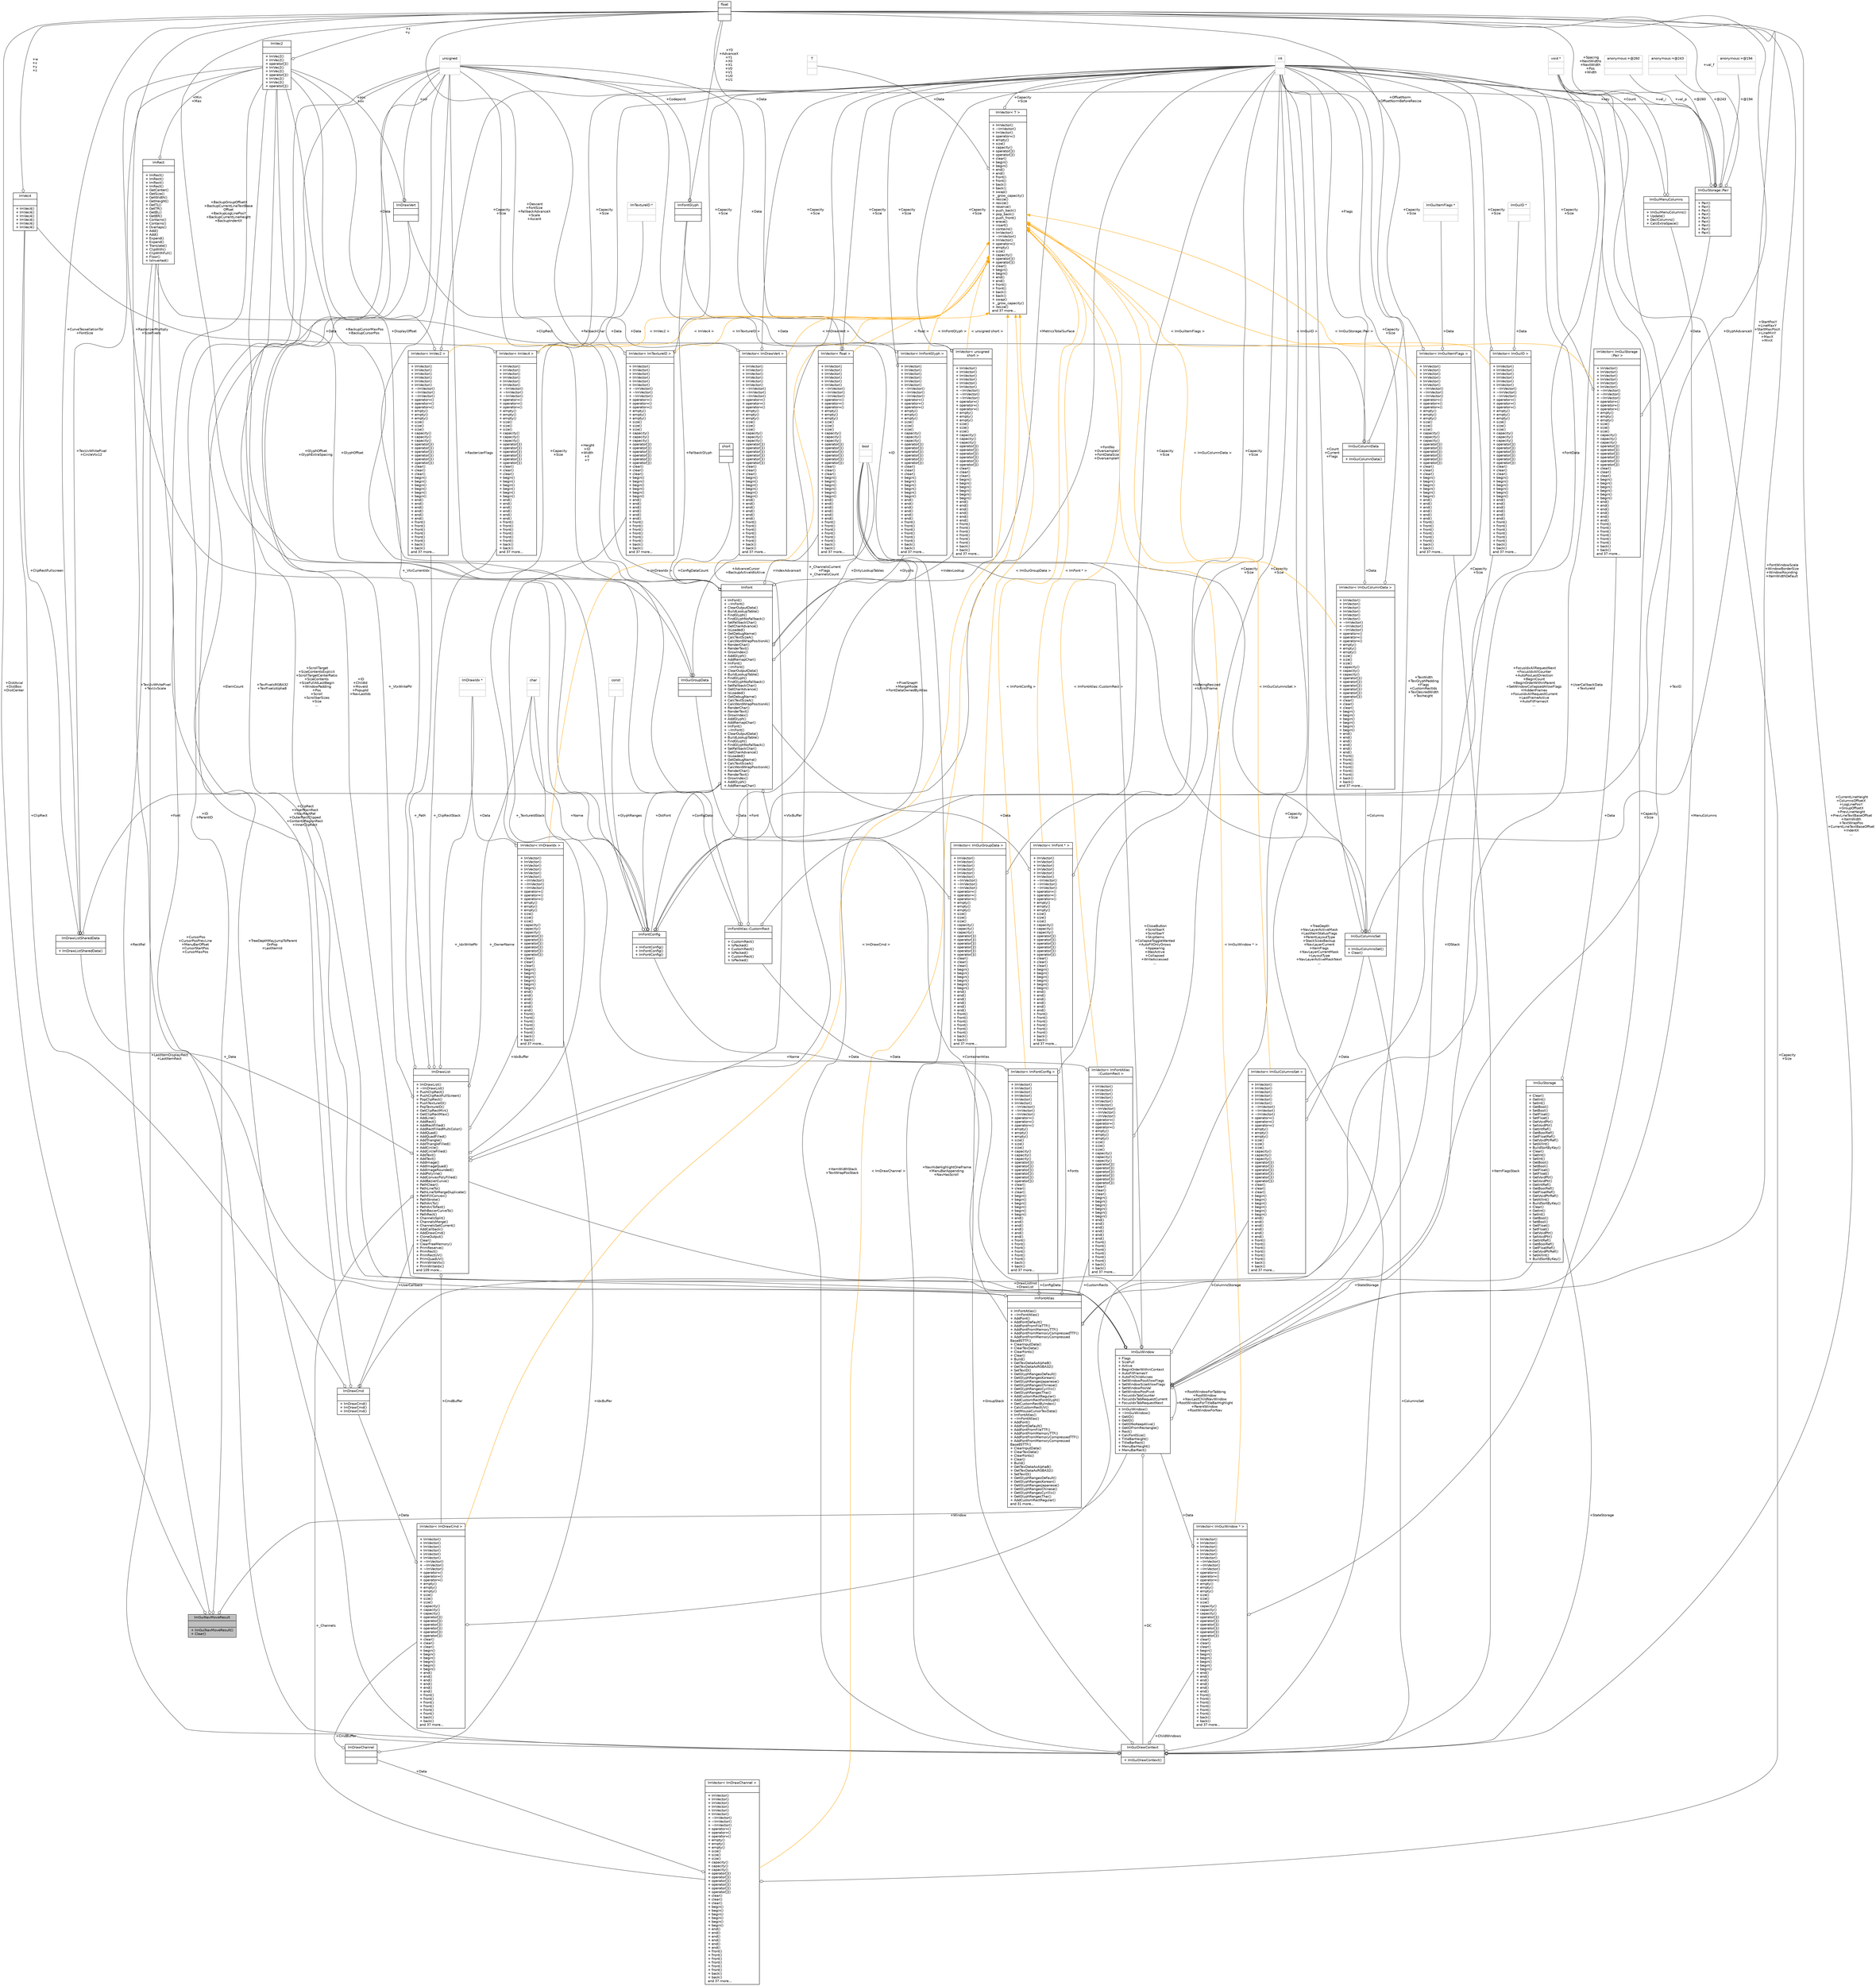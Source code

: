 digraph "ImGuiNavMoveResult"
{
 // INTERACTIVE_SVG=YES
  bgcolor="transparent";
  edge [fontname="Helvetica",fontsize="10",labelfontname="Helvetica",labelfontsize="10"];
  node [fontname="Helvetica",fontsize="10",shape=record];
  Node1 [label="{ImGuiNavMoveResult\n||+ ImGuiNavMoveResult()\l+ Clear()\l}",height=0.2,width=0.4,color="black", fillcolor="grey75", style="filled", fontcolor="black"];
  Node2 -> Node1 [color="grey25",fontsize="10",style="solid",label=" +RectRel" ,arrowhead="odiamond",fontname="Helvetica"];
  Node2 [label="{ImRect\n||+ ImRect()\l+ ImRect()\l+ ImRect()\l+ ImRect()\l+ GetCenter()\l+ GetSize()\l+ GetWidth()\l+ GetHeight()\l+ GetTL()\l+ GetTR()\l+ GetBL()\l+ GetBR()\l+ Contains()\l+ Contains()\l+ Overlaps()\l+ Add()\l+ Add()\l+ Expand()\l+ Expand()\l+ Translate()\l+ ClipWith()\l+ ClipWithFull()\l+ Floor()\l+ IsInverted()\l}",height=0.2,width=0.4,color="black",URL="$de/d50/structImRect.html"];
  Node3 -> Node2 [color="grey25",fontsize="10",style="solid",label=" +Min\n+Max" ,arrowhead="odiamond",fontname="Helvetica"];
  Node3 [label="{ImVec2\n||+ ImVec2()\l+ ImVec2()\l+ operator[]()\l+ ImVec2()\l+ ImVec2()\l+ operator[]()\l+ ImVec2()\l+ ImVec2()\l+ operator[]()\l}",height=0.2,width=0.4,color="black",URL="$d3/dc2/structImVec2.html"];
  Node4 -> Node3 [color="grey25",fontsize="10",style="solid",label=" +x\n+y" ,arrowhead="odiamond",fontname="Helvetica"];
  Node4 [label="{float\n||}",height=0.2,width=0.4,color="black",URL="$d4/dc3/classfloat.html"];
  Node4 -> Node1 [color="grey25",fontsize="10",style="solid",label=" +DistAxial\n+DistBox\n+DistCenter" ,arrowhead="odiamond",fontname="Helvetica"];
  Node5 -> Node1 [color="grey25",fontsize="10",style="solid",label=" +ID\n+ParentID" ,arrowhead="odiamond",fontname="Helvetica"];
  Node5 [label="{unsigned\n||}",height=0.2,width=0.4,color="grey75"];
  Node6 -> Node1 [color="grey25",fontsize="10",style="solid",label=" +Window" ,arrowhead="odiamond",fontname="Helvetica"];
  Node6 [label="{ImGuiWindow\n|+ Flags\l+ SizeFull\l+ Active\l+ BeginOrderWithinContext\l+ AutoFitFramesY\l+ AutoFitChildAxises\l+ SetWindowPosAllowFlags\l+ SetWindowSizeAllowFlags\l+ SetWindowPosVal\l+ SetWindowPosPivot\l+ FocusIdxTabCounter\l+ FocusIdxTabRequestCurrent\l+ FocusIdxTabRequestNext\l|+ ImGuiWindow()\l+ ~ImGuiWindow()\l+ GetID()\l+ GetID()\l+ GetIDNoKeepAlive()\l+ GetIDFromRectangle()\l+ Rect()\l+ CalcFontSize()\l+ TitleBarHeight()\l+ TitleBarRect()\l+ MenuBarHeight()\l+ MenuBarRect()\l}",height=0.2,width=0.4,color="black",URL="$df/d95/structImGuiWindow.html"];
  Node7 -> Node6 [color="grey25",fontsize="10",style="solid",label=" +StateStorage" ,arrowhead="odiamond",fontname="Helvetica"];
  Node7 [label="{ImGuiStorage\n||+ Clear()\l+ GetInt()\l+ SetInt()\l+ GetBool()\l+ SetBool()\l+ GetFloat()\l+ SetFloat()\l+ GetVoidPtr()\l+ SetVoidPtr()\l+ GetIntRef()\l+ GetBoolRef()\l+ GetFloatRef()\l+ GetVoidPtrRef()\l+ SetAllInt()\l+ BuildSortByKey()\l+ Clear()\l+ GetInt()\l+ SetInt()\l+ GetBool()\l+ SetBool()\l+ GetFloat()\l+ SetFloat()\l+ GetVoidPtr()\l+ SetVoidPtr()\l+ GetIntRef()\l+ GetBoolRef()\l+ GetFloatRef()\l+ GetVoidPtrRef()\l+ SetAllInt()\l+ BuildSortByKey()\l+ Clear()\l+ GetInt()\l+ SetInt()\l+ GetBool()\l+ SetBool()\l+ GetFloat()\l+ SetFloat()\l+ GetVoidPtr()\l+ SetVoidPtr()\l+ GetIntRef()\l+ GetBoolRef()\l+ GetFloatRef()\l+ GetVoidPtrRef()\l+ SetAllInt()\l+ BuildSortByKey()\l}",height=0.2,width=0.4,color="black",URL="$d5/d44/structImGuiStorage.html"];
  Node8 -> Node7 [color="grey25",fontsize="10",style="solid",label=" +Data" ,arrowhead="odiamond",fontname="Helvetica"];
  Node8 [label="{ImVector\< ImGuiStorage\l::Pair \>\n||+ ImVector()\l+ ImVector()\l+ ImVector()\l+ ImVector()\l+ ImVector()\l+ ImVector()\l+ ~ImVector()\l+ ~ImVector()\l+ ~ImVector()\l+ operator=()\l+ operator=()\l+ operator=()\l+ empty()\l+ empty()\l+ empty()\l+ size()\l+ size()\l+ size()\l+ capacity()\l+ capacity()\l+ capacity()\l+ operator[]()\l+ operator[]()\l+ operator[]()\l+ operator[]()\l+ operator[]()\l+ operator[]()\l+ clear()\l+ clear()\l+ clear()\l+ begin()\l+ begin()\l+ begin()\l+ begin()\l+ begin()\l+ begin()\l+ end()\l+ end()\l+ end()\l+ end()\l+ end()\l+ end()\l+ front()\l+ front()\l+ front()\l+ front()\l+ front()\l+ front()\l+ back()\l+ back()\land 37 more...\l}",height=0.2,width=0.4,color="black",URL="$d3/d32/classImVector.html"];
  Node9 -> Node8 [color="grey25",fontsize="10",style="solid",label=" +Data" ,arrowhead="odiamond",fontname="Helvetica"];
  Node9 [label="{ImGuiStorage::Pair\n||+ Pair()\l+ Pair()\l+ Pair()\l+ Pair()\l+ Pair()\l+ Pair()\l+ Pair()\l+ Pair()\l+ Pair()\l}",height=0.2,width=0.4,color="black",URL="$d3/d51/structImGuiStorage_1_1Pair.html"];
  Node10 -> Node9 [color="grey25",fontsize="10",style="solid",label=" +@194" ,arrowhead="odiamond",fontname="Helvetica"];
  Node10 [label="{anonymous:+@194\n||}",height=0.2,width=0.4,color="grey75"];
  Node4 -> Node9 [color="grey25",fontsize="10",style="solid",label=" +val_f" ,arrowhead="odiamond",fontname="Helvetica"];
  Node11 -> Node9 [color="grey25",fontsize="10",style="solid",label=" +val_i" ,arrowhead="odiamond",fontname="Helvetica"];
  Node11 [label="{int\n||}",height=0.2,width=0.4,color="grey75"];
  Node5 -> Node9 [color="grey25",fontsize="10",style="solid",label=" +key" ,arrowhead="odiamond",fontname="Helvetica"];
  Node12 -> Node9 [color="grey25",fontsize="10",style="solid",label=" +@260" ,arrowhead="odiamond",fontname="Helvetica"];
  Node12 [label="{anonymous:+@260\n||}",height=0.2,width=0.4,color="grey75"];
  Node13 -> Node9 [color="grey25",fontsize="10",style="solid",label=" +@243" ,arrowhead="odiamond",fontname="Helvetica"];
  Node13 [label="{anonymous:+@243\n||}",height=0.2,width=0.4,color="grey75"];
  Node14 -> Node9 [color="grey25",fontsize="10",style="solid",label=" +val_p" ,arrowhead="odiamond",fontname="Helvetica"];
  Node14 [label="{void *\n||}",height=0.2,width=0.4,color="grey75"];
  Node11 -> Node8 [color="grey25",fontsize="10",style="solid",label=" +Capacity\n+Size" ,arrowhead="odiamond",fontname="Helvetica"];
  Node15 -> Node8 [dir="back",color="orange",fontsize="10",style="solid",label=" \< ImGuiStorage::Pair \>" ,fontname="Helvetica"];
  Node15 [label="{ImVector\< T \>\n||+ ImVector()\l+ ~ImVector()\l+ ImVector()\l+ operator=()\l+ empty()\l+ size()\l+ capacity()\l+ operator[]()\l+ operator[]()\l+ clear()\l+ begin()\l+ begin()\l+ end()\l+ end()\l+ front()\l+ front()\l+ back()\l+ back()\l+ swap()\l+ _grow_capacity()\l+ resize()\l+ resize()\l+ reserve()\l+ push_back()\l+ pop_back()\l+ push_front()\l+ erase()\l+ insert()\l+ contains()\l+ ImVector()\l+ ~ImVector()\l+ ImVector()\l+ operator=()\l+ empty()\l+ size()\l+ capacity()\l+ operator[]()\l+ operator[]()\l+ clear()\l+ begin()\l+ begin()\l+ end()\l+ end()\l+ front()\l+ front()\l+ back()\l+ back()\l+ swap()\l+ _grow_capacity()\l+ resize()\land 37 more...\l}",height=0.2,width=0.4,color="black",URL="$d3/d32/classImVector.html"];
  Node11 -> Node15 [color="grey25",fontsize="10",style="solid",label=" +Capacity\n+Size" ,arrowhead="odiamond",fontname="Helvetica"];
  Node16 -> Node15 [color="grey25",fontsize="10",style="solid",label=" +Data" ,arrowhead="odiamond",fontname="Helvetica"];
  Node16 [label="{T\n||}",height=0.2,width=0.4,color="grey75"];
  Node17 -> Node6 [color="grey25",fontsize="10",style="solid",label=" +DC" ,arrowhead="odiamond",fontname="Helvetica"];
  Node17 [label="{ImGuiDrawContext\n||+ ImGuiDrawContext()\l}",height=0.2,width=0.4,color="black",URL="$d1/d5f/structImGuiDrawContext.html"];
  Node18 -> Node17 [color="grey25",fontsize="10",style="solid",label=" +GroupStack" ,arrowhead="odiamond",fontname="Helvetica"];
  Node18 [label="{ImVector\< ImGuiGroupData \>\n||+ ImVector()\l+ ImVector()\l+ ImVector()\l+ ImVector()\l+ ImVector()\l+ ImVector()\l+ ~ImVector()\l+ ~ImVector()\l+ ~ImVector()\l+ operator=()\l+ operator=()\l+ operator=()\l+ empty()\l+ empty()\l+ empty()\l+ size()\l+ size()\l+ size()\l+ capacity()\l+ capacity()\l+ capacity()\l+ operator[]()\l+ operator[]()\l+ operator[]()\l+ operator[]()\l+ operator[]()\l+ operator[]()\l+ clear()\l+ clear()\l+ clear()\l+ begin()\l+ begin()\l+ begin()\l+ begin()\l+ begin()\l+ begin()\l+ end()\l+ end()\l+ end()\l+ end()\l+ end()\l+ end()\l+ front()\l+ front()\l+ front()\l+ front()\l+ front()\l+ front()\l+ back()\l+ back()\land 37 more...\l}",height=0.2,width=0.4,color="black",URL="$d3/d32/classImVector.html"];
  Node11 -> Node18 [color="grey25",fontsize="10",style="solid",label=" +Capacity\n+Size" ,arrowhead="odiamond",fontname="Helvetica"];
  Node19 -> Node18 [color="grey25",fontsize="10",style="solid",label=" +Data" ,arrowhead="odiamond",fontname="Helvetica"];
  Node19 [label="{ImGuiGroupData\n||}",height=0.2,width=0.4,color="black",URL="$d0/dea/structImGuiGroupData.html"];
  Node3 -> Node19 [color="grey25",fontsize="10",style="solid",label=" +BackupCursorMaxPos\n+BackupCursorPos" ,arrowhead="odiamond",fontname="Helvetica"];
  Node4 -> Node19 [color="grey25",fontsize="10",style="solid",label=" +BackupGroupOffsetX\n+BackupCurrentLineTextBase\lOffset\n+BackupLogLinePosY\n+BackupCurrentLineHeight\n+BackupIndentX" ,arrowhead="odiamond",fontname="Helvetica"];
  Node20 -> Node19 [color="grey25",fontsize="10",style="solid",label=" +AdvanceCursor\n+BackupActiveIdIsAlive" ,arrowhead="odiamond",fontname="Helvetica"];
  Node20 [label="{bool\n||}",height=0.2,width=0.4,color="grey75"];
  Node15 -> Node18 [dir="back",color="orange",fontsize="10",style="solid",label=" \< ImGuiGroupData \>" ,fontname="Helvetica"];
  Node7 -> Node17 [color="grey25",fontsize="10",style="solid",label=" +StateStorage" ,arrowhead="odiamond",fontname="Helvetica"];
  Node3 -> Node17 [color="grey25",fontsize="10",style="solid",label=" +CursorPos\n+CursorPosPrevLine\n+MenuBarOffset\n+CursorStartPos\n+CursorMaxPos" ,arrowhead="odiamond",fontname="Helvetica"];
  Node2 -> Node17 [color="grey25",fontsize="10",style="solid",label=" +LastItemDisplayRect\n+LastItemRect" ,arrowhead="odiamond",fontname="Helvetica"];
  Node21 -> Node17 [color="grey25",fontsize="10",style="solid",label=" +ColumnsSet" ,arrowhead="odiamond",fontname="Helvetica"];
  Node21 [label="{ImGuiColumnsSet\n||+ ImGuiColumnsSet()\l+ Clear()\l}",height=0.2,width=0.4,color="black",URL="$d5/dd5/structImGuiColumnsSet.html"];
  Node22 -> Node21 [color="grey25",fontsize="10",style="solid",label=" +Columns" ,arrowhead="odiamond",fontname="Helvetica"];
  Node22 [label="{ImVector\< ImGuiColumnData \>\n||+ ImVector()\l+ ImVector()\l+ ImVector()\l+ ImVector()\l+ ImVector()\l+ ImVector()\l+ ~ImVector()\l+ ~ImVector()\l+ ~ImVector()\l+ operator=()\l+ operator=()\l+ operator=()\l+ empty()\l+ empty()\l+ empty()\l+ size()\l+ size()\l+ size()\l+ capacity()\l+ capacity()\l+ capacity()\l+ operator[]()\l+ operator[]()\l+ operator[]()\l+ operator[]()\l+ operator[]()\l+ operator[]()\l+ clear()\l+ clear()\l+ clear()\l+ begin()\l+ begin()\l+ begin()\l+ begin()\l+ begin()\l+ begin()\l+ end()\l+ end()\l+ end()\l+ end()\l+ end()\l+ end()\l+ front()\l+ front()\l+ front()\l+ front()\l+ front()\l+ front()\l+ back()\l+ back()\land 37 more...\l}",height=0.2,width=0.4,color="black",URL="$d3/d32/classImVector.html"];
  Node11 -> Node22 [color="grey25",fontsize="10",style="solid",label=" +Capacity\n+Size" ,arrowhead="odiamond",fontname="Helvetica"];
  Node23 -> Node22 [color="grey25",fontsize="10",style="solid",label=" +Data" ,arrowhead="odiamond",fontname="Helvetica"];
  Node23 [label="{ImGuiColumnData\n||+ ImGuiColumnData()\l}",height=0.2,width=0.4,color="black",URL="$d9/d41/structImGuiColumnData.html"];
  Node2 -> Node23 [color="grey25",fontsize="10",style="solid",label=" +ClipRect" ,arrowhead="odiamond",fontname="Helvetica"];
  Node4 -> Node23 [color="grey25",fontsize="10",style="solid",label=" +OffsetNorm\n+OffsetNormBeforeResize" ,arrowhead="odiamond",fontname="Helvetica"];
  Node11 -> Node23 [color="grey25",fontsize="10",style="solid",label=" +Flags" ,arrowhead="odiamond",fontname="Helvetica"];
  Node15 -> Node22 [dir="back",color="orange",fontsize="10",style="solid",label=" \< ImGuiColumnData \>" ,fontname="Helvetica"];
  Node4 -> Node21 [color="grey25",fontsize="10",style="solid",label=" +StartPosY\n+LineMaxY\n+StartMaxPosX\n+LineMinY\n+MaxX\n+MinX" ,arrowhead="odiamond",fontname="Helvetica"];
  Node11 -> Node21 [color="grey25",fontsize="10",style="solid",label=" +Count\n+Current\n+Flags" ,arrowhead="odiamond",fontname="Helvetica"];
  Node20 -> Node21 [color="grey25",fontsize="10",style="solid",label=" +IsBeingResized\n+IsFirstFrame" ,arrowhead="odiamond",fontname="Helvetica"];
  Node5 -> Node21 [color="grey25",fontsize="10",style="solid",label=" +ID" ,arrowhead="odiamond",fontname="Helvetica"];
  Node4 -> Node17 [color="grey25",fontsize="10",style="solid",label=" +CurrentLineHeight\n+ColumnsOffsetX\n+LogLinePosY\n+GroupOffsetX\n+PrevLineHeight\n+PrevLineTextBaseOffset\n+ItemWidth\n+TextWrapPos\n+CurrentLineTextBaseOffset\n+IndentX\n..." ,arrowhead="odiamond",fontname="Helvetica"];
  Node24 -> Node17 [color="grey25",fontsize="10",style="solid",label=" +ItemFlagsStack" ,arrowhead="odiamond",fontname="Helvetica"];
  Node24 [label="{ImVector\< ImGuiItemFlags \>\n||+ ImVector()\l+ ImVector()\l+ ImVector()\l+ ImVector()\l+ ImVector()\l+ ImVector()\l+ ~ImVector()\l+ ~ImVector()\l+ ~ImVector()\l+ operator=()\l+ operator=()\l+ operator=()\l+ empty()\l+ empty()\l+ empty()\l+ size()\l+ size()\l+ size()\l+ capacity()\l+ capacity()\l+ capacity()\l+ operator[]()\l+ operator[]()\l+ operator[]()\l+ operator[]()\l+ operator[]()\l+ operator[]()\l+ clear()\l+ clear()\l+ clear()\l+ begin()\l+ begin()\l+ begin()\l+ begin()\l+ begin()\l+ begin()\l+ end()\l+ end()\l+ end()\l+ end()\l+ end()\l+ end()\l+ front()\l+ front()\l+ front()\l+ front()\l+ front()\l+ front()\l+ back()\l+ back()\land 37 more...\l}",height=0.2,width=0.4,color="black",URL="$d3/d32/classImVector.html"];
  Node25 -> Node24 [color="grey25",fontsize="10",style="solid",label=" +Data" ,arrowhead="odiamond",fontname="Helvetica"];
  Node25 [label="{ImGuiItemFlags *\n||}",height=0.2,width=0.4,color="grey75"];
  Node11 -> Node24 [color="grey25",fontsize="10",style="solid",label=" +Capacity\n+Size" ,arrowhead="odiamond",fontname="Helvetica"];
  Node15 -> Node24 [dir="back",color="orange",fontsize="10",style="solid",label=" \< ImGuiItemFlags \>" ,fontname="Helvetica"];
  Node11 -> Node17 [color="grey25",fontsize="10",style="solid",label=" +TreeDepth\n+NavLayerActiveMask\n+LastItemStatusFlags\n+ParentLayoutType\n+StackSizesBackup\n+NavLayerCurrent\n+ItemFlags\n+NavLayerCurrentMask\n+LayoutType\n+NavLayerActiveMaskNext\n..." ,arrowhead="odiamond",fontname="Helvetica"];
  Node20 -> Node17 [color="grey25",fontsize="10",style="solid",label=" +NavHideHighlightOneFrame\n+MenuBarAppending\n+NavHasScroll" ,arrowhead="odiamond",fontname="Helvetica"];
  Node26 -> Node17 [color="grey25",fontsize="10",style="solid",label=" +ChildWindows" ,arrowhead="odiamond",fontname="Helvetica"];
  Node26 [label="{ImVector\< ImGuiWindow * \>\n||+ ImVector()\l+ ImVector()\l+ ImVector()\l+ ImVector()\l+ ImVector()\l+ ImVector()\l+ ~ImVector()\l+ ~ImVector()\l+ ~ImVector()\l+ operator=()\l+ operator=()\l+ operator=()\l+ empty()\l+ empty()\l+ empty()\l+ size()\l+ size()\l+ size()\l+ capacity()\l+ capacity()\l+ capacity()\l+ operator[]()\l+ operator[]()\l+ operator[]()\l+ operator[]()\l+ operator[]()\l+ operator[]()\l+ clear()\l+ clear()\l+ clear()\l+ begin()\l+ begin()\l+ begin()\l+ begin()\l+ begin()\l+ begin()\l+ end()\l+ end()\l+ end()\l+ end()\l+ end()\l+ end()\l+ front()\l+ front()\l+ front()\l+ front()\l+ front()\l+ front()\l+ back()\l+ back()\land 37 more...\l}",height=0.2,width=0.4,color="black",URL="$d3/d32/classImVector.html"];
  Node11 -> Node26 [color="grey25",fontsize="10",style="solid",label=" +Capacity\n+Size" ,arrowhead="odiamond",fontname="Helvetica"];
  Node6 -> Node26 [color="grey25",fontsize="10",style="solid",label=" +Data" ,arrowhead="odiamond",fontname="Helvetica"];
  Node15 -> Node26 [dir="back",color="orange",fontsize="10",style="solid",label=" \< ImGuiWindow * \>" ,fontname="Helvetica"];
  Node27 -> Node17 [color="grey25",fontsize="10",style="solid",label=" +ItemWidthStack\n+TextWrapPosStack" ,arrowhead="odiamond",fontname="Helvetica"];
  Node27 [label="{ImVector\< float \>\n||+ ImVector()\l+ ImVector()\l+ ImVector()\l+ ImVector()\l+ ImVector()\l+ ImVector()\l+ ~ImVector()\l+ ~ImVector()\l+ ~ImVector()\l+ operator=()\l+ operator=()\l+ operator=()\l+ empty()\l+ empty()\l+ empty()\l+ size()\l+ size()\l+ size()\l+ capacity()\l+ capacity()\l+ capacity()\l+ operator[]()\l+ operator[]()\l+ operator[]()\l+ operator[]()\l+ operator[]()\l+ operator[]()\l+ clear()\l+ clear()\l+ clear()\l+ begin()\l+ begin()\l+ begin()\l+ begin()\l+ begin()\l+ begin()\l+ end()\l+ end()\l+ end()\l+ end()\l+ end()\l+ end()\l+ front()\l+ front()\l+ front()\l+ front()\l+ front()\l+ front()\l+ back()\l+ back()\land 37 more...\l}",height=0.2,width=0.4,color="black",URL="$d3/d32/classImVector.html"];
  Node4 -> Node27 [color="grey25",fontsize="10",style="solid",label=" +Data" ,arrowhead="odiamond",fontname="Helvetica"];
  Node11 -> Node27 [color="grey25",fontsize="10",style="solid",label=" +Capacity\n+Size" ,arrowhead="odiamond",fontname="Helvetica"];
  Node15 -> Node27 [dir="back",color="orange",fontsize="10",style="solid",label=" \< float \>" ,fontname="Helvetica"];
  Node5 -> Node17 [color="grey25",fontsize="10",style="solid",label=" +TreeDepthMayJumpToParent\lOnPop\n+LastItemId" ,arrowhead="odiamond",fontname="Helvetica"];
  Node3 -> Node6 [color="grey25",fontsize="10",style="solid",label=" +ScrollTarget\n+SizeContentsExplicit\n+ScrollTargetCenterRatio\n+SizeContents\n+SizeFullAtLastBegin\n+WindowPadding\n+Pos\n+Scroll\n+ScrollbarSizes\n+Size\n..." ,arrowhead="odiamond",fontname="Helvetica"];
  Node28 -> Node6 [color="grey25",fontsize="10",style="solid",label=" +ColumnsStorage" ,arrowhead="odiamond",fontname="Helvetica"];
  Node28 [label="{ImVector\< ImGuiColumnsSet \>\n||+ ImVector()\l+ ImVector()\l+ ImVector()\l+ ImVector()\l+ ImVector()\l+ ImVector()\l+ ~ImVector()\l+ ~ImVector()\l+ ~ImVector()\l+ operator=()\l+ operator=()\l+ operator=()\l+ empty()\l+ empty()\l+ empty()\l+ size()\l+ size()\l+ size()\l+ capacity()\l+ capacity()\l+ capacity()\l+ operator[]()\l+ operator[]()\l+ operator[]()\l+ operator[]()\l+ operator[]()\l+ operator[]()\l+ clear()\l+ clear()\l+ clear()\l+ begin()\l+ begin()\l+ begin()\l+ begin()\l+ begin()\l+ begin()\l+ end()\l+ end()\l+ end()\l+ end()\l+ end()\l+ end()\l+ front()\l+ front()\l+ front()\l+ front()\l+ front()\l+ front()\l+ back()\l+ back()\land 37 more...\l}",height=0.2,width=0.4,color="black",URL="$d3/d32/classImVector.html"];
  Node21 -> Node28 [color="grey25",fontsize="10",style="solid",label=" +Data" ,arrowhead="odiamond",fontname="Helvetica"];
  Node11 -> Node28 [color="grey25",fontsize="10",style="solid",label=" +Capacity\n+Size" ,arrowhead="odiamond",fontname="Helvetica"];
  Node15 -> Node28 [dir="back",color="orange",fontsize="10",style="solid",label=" \< ImGuiColumnsSet \>" ,fontname="Helvetica"];
  Node2 -> Node6 [color="grey25",fontsize="10",style="solid",label=" +ClipRect\n+InnerMainRect\n+NavRectRel\n+OuterRectClipped\n+ContentsRegionRect\n+InnerClipRect" ,arrowhead="odiamond",fontname="Helvetica"];
  Node4 -> Node6 [color="grey25",fontsize="10",style="solid",label=" +FontWindowScale\n+WindowBorderSize\n+WindowRounding\n+ItemWidthDefault" ,arrowhead="odiamond",fontname="Helvetica"];
  Node29 -> Node6 [color="grey25",fontsize="10",style="solid",label=" +Name" ,arrowhead="odiamond",fontname="Helvetica"];
  Node29 [label="{char\n||}",height=0.2,width=0.4,color="grey75"];
  Node30 -> Node6 [color="grey25",fontsize="10",style="solid",label=" +IDStack" ,arrowhead="odiamond",fontname="Helvetica"];
  Node30 [label="{ImVector\< ImGuiID \>\n||+ ImVector()\l+ ImVector()\l+ ImVector()\l+ ImVector()\l+ ImVector()\l+ ImVector()\l+ ~ImVector()\l+ ~ImVector()\l+ ~ImVector()\l+ operator=()\l+ operator=()\l+ operator=()\l+ empty()\l+ empty()\l+ empty()\l+ size()\l+ size()\l+ size()\l+ capacity()\l+ capacity()\l+ capacity()\l+ operator[]()\l+ operator[]()\l+ operator[]()\l+ operator[]()\l+ operator[]()\l+ operator[]()\l+ clear()\l+ clear()\l+ clear()\l+ begin()\l+ begin()\l+ begin()\l+ begin()\l+ begin()\l+ begin()\l+ end()\l+ end()\l+ end()\l+ end()\l+ end()\l+ end()\l+ front()\l+ front()\l+ front()\l+ front()\l+ front()\l+ front()\l+ back()\l+ back()\land 37 more...\l}",height=0.2,width=0.4,color="black",URL="$d3/d32/classImVector.html"];
  Node31 -> Node30 [color="grey25",fontsize="10",style="solid",label=" +Data" ,arrowhead="odiamond",fontname="Helvetica"];
  Node31 [label="{ImGuiID *\n||}",height=0.2,width=0.4,color="grey75"];
  Node11 -> Node30 [color="grey25",fontsize="10",style="solid",label=" +Capacity\n+Size" ,arrowhead="odiamond",fontname="Helvetica"];
  Node15 -> Node30 [dir="back",color="orange",fontsize="10",style="solid",label=" \< ImGuiID \>" ,fontname="Helvetica"];
  Node11 -> Node6 [color="grey25",fontsize="10",style="solid",label=" +FocusIdxAllRequestNext\n+FocusIdxAllCounter\n+AutoPosLastDirection\n+BeginCount\n+BeginOrderWithinParent\n+SetWindowCollapsedAllowFlags\n+HiddenFrames\n+FocusIdxAllRequestCurrent\n+LastFrameActive\n+AutoFitFramesX\n..." ,arrowhead="odiamond",fontname="Helvetica"];
  Node20 -> Node6 [color="grey25",fontsize="10",style="solid",label=" +CloseButton\n+ScrollbarX\n+ScrollbarY\n+SkipItems\n+CollapseToggleWanted\n+AutoFitOnlyGrows\n+Appearing\n+WasActive\n+Collapsed\n+WriteAccessed\n..." ,arrowhead="odiamond",fontname="Helvetica"];
  Node32 -> Node6 [color="grey25",fontsize="10",style="solid",label=" +MenuColumns" ,arrowhead="odiamond",fontname="Helvetica"];
  Node32 [label="{ImGuiMenuColumns\n||+ ImGuiMenuColumns()\l+ Update()\l+ DeclColumns()\l+ CalcExtraSpace()\l}",height=0.2,width=0.4,color="black",URL="$d4/d27/structImGuiMenuColumns.html"];
  Node4 -> Node32 [color="grey25",fontsize="10",style="solid",label=" +Spacing\n+NextWidths\n+NextWidth\n+Pos\n+Width" ,arrowhead="odiamond",fontname="Helvetica"];
  Node11 -> Node32 [color="grey25",fontsize="10",style="solid",label=" +Count" ,arrowhead="odiamond",fontname="Helvetica"];
  Node5 -> Node6 [color="grey25",fontsize="10",style="solid",label=" +ID\n+ChildId\n+MoveId\n+PopupId\n+NavLastIds" ,arrowhead="odiamond",fontname="Helvetica"];
  Node6 -> Node6 [color="grey25",fontsize="10",style="solid",label=" +RootWindowForTabbing\n+RootWindow\n+NavLastChildNavWindow\n+RootWindowForTitleBarHighlight\n+ParentWindow\n+RootWindowForNav" ,arrowhead="odiamond",fontname="Helvetica"];
  Node33 -> Node6 [color="grey25",fontsize="10",style="solid",label=" +DrawListInst\n+DrawList" ,arrowhead="odiamond",fontname="Helvetica"];
  Node33 [label="{ImDrawList\n||+ ImDrawList()\l+ ~ImDrawList()\l+ PushClipRect()\l+ PushClipRectFullScreen()\l+ PopClipRect()\l+ PushTextureID()\l+ PopTextureID()\l+ GetClipRectMin()\l+ GetClipRectMax()\l+ AddLine()\l+ AddRect()\l+ AddRectFilled()\l+ AddRectFilledMultiColor()\l+ AddQuad()\l+ AddQuadFilled()\l+ AddTriangle()\l+ AddTriangleFilled()\l+ AddCircle()\l+ AddCircleFilled()\l+ AddText()\l+ AddText()\l+ AddImage()\l+ AddImageQuad()\l+ AddImageRounded()\l+ AddPolyline()\l+ AddConvexPolyFilled()\l+ AddBezierCurve()\l+ PathClear()\l+ PathLineTo()\l+ PathLineToMergeDuplicate()\l+ PathFillConvex()\l+ PathStroke()\l+ PathArcTo()\l+ PathArcToFast()\l+ PathBezierCurveTo()\l+ PathRect()\l+ ChannelsSplit()\l+ ChannelsMerge()\l+ ChannelsSetCurrent()\l+ AddCallback()\l+ AddDrawCmd()\l+ CloneOutput()\l+ Clear()\l+ ClearFreeMemory()\l+ PrimReserve()\l+ PrimRect()\l+ PrimRectUV()\l+ PrimQuadUV()\l+ PrimWriteVtx()\l+ PrimWriteIdx()\land 109 more...\l}",height=0.2,width=0.4,color="black",URL="$d2/d31/structImDrawList.html"];
  Node34 -> Node33 [color="grey25",fontsize="10",style="solid",label=" +_ClipRectStack" ,arrowhead="odiamond",fontname="Helvetica"];
  Node34 [label="{ImVector\< ImVec4 \>\n||+ ImVector()\l+ ImVector()\l+ ImVector()\l+ ImVector()\l+ ImVector()\l+ ImVector()\l+ ~ImVector()\l+ ~ImVector()\l+ ~ImVector()\l+ operator=()\l+ operator=()\l+ operator=()\l+ empty()\l+ empty()\l+ empty()\l+ size()\l+ size()\l+ size()\l+ capacity()\l+ capacity()\l+ capacity()\l+ operator[]()\l+ operator[]()\l+ operator[]()\l+ operator[]()\l+ operator[]()\l+ operator[]()\l+ clear()\l+ clear()\l+ clear()\l+ begin()\l+ begin()\l+ begin()\l+ begin()\l+ begin()\l+ begin()\l+ end()\l+ end()\l+ end()\l+ end()\l+ end()\l+ end()\l+ front()\l+ front()\l+ front()\l+ front()\l+ front()\l+ front()\l+ back()\l+ back()\land 37 more...\l}",height=0.2,width=0.4,color="black",URL="$d3/d32/classImVector.html"];
  Node35 -> Node34 [color="grey25",fontsize="10",style="solid",label=" +Data" ,arrowhead="odiamond",fontname="Helvetica"];
  Node35 [label="{ImVec4\n||+ ImVec4()\l+ ImVec4()\l+ ImVec4()\l+ ImVec4()\l+ ImVec4()\l+ ImVec4()\l}",height=0.2,width=0.4,color="black",URL="$dc/dee/structImVec4.html"];
  Node4 -> Node35 [color="grey25",fontsize="10",style="solid",label=" +w\n+x\n+y\n+z" ,arrowhead="odiamond",fontname="Helvetica"];
  Node11 -> Node34 [color="grey25",fontsize="10",style="solid",label=" +Capacity\n+Size" ,arrowhead="odiamond",fontname="Helvetica"];
  Node15 -> Node34 [dir="back",color="orange",fontsize="10",style="solid",label=" \< ImVec4 \>" ,fontname="Helvetica"];
  Node36 -> Node33 [color="grey25",fontsize="10",style="solid",label=" +_IdxWritePtr" ,arrowhead="odiamond",fontname="Helvetica"];
  Node36 [label="{ImDrawIdx *\n||}",height=0.2,width=0.4,color="grey75"];
  Node37 -> Node33 [color="grey25",fontsize="10",style="solid",label=" +VtxBuffer" ,arrowhead="odiamond",fontname="Helvetica"];
  Node37 [label="{ImVector\< ImDrawVert \>\n||+ ImVector()\l+ ImVector()\l+ ImVector()\l+ ImVector()\l+ ImVector()\l+ ImVector()\l+ ~ImVector()\l+ ~ImVector()\l+ ~ImVector()\l+ operator=()\l+ operator=()\l+ operator=()\l+ empty()\l+ empty()\l+ empty()\l+ size()\l+ size()\l+ size()\l+ capacity()\l+ capacity()\l+ capacity()\l+ operator[]()\l+ operator[]()\l+ operator[]()\l+ operator[]()\l+ operator[]()\l+ operator[]()\l+ clear()\l+ clear()\l+ clear()\l+ begin()\l+ begin()\l+ begin()\l+ begin()\l+ begin()\l+ begin()\l+ end()\l+ end()\l+ end()\l+ end()\l+ end()\l+ end()\l+ front()\l+ front()\l+ front()\l+ front()\l+ front()\l+ front()\l+ back()\l+ back()\land 37 more...\l}",height=0.2,width=0.4,color="black",URL="$d3/d32/classImVector.html"];
  Node11 -> Node37 [color="grey25",fontsize="10",style="solid",label=" +Capacity\n+Size" ,arrowhead="odiamond",fontname="Helvetica"];
  Node38 -> Node37 [color="grey25",fontsize="10",style="solid",label=" +Data" ,arrowhead="odiamond",fontname="Helvetica"];
  Node38 [label="{ImDrawVert\n||}",height=0.2,width=0.4,color="black",URL="$d3/dfa/structImDrawVert.html"];
  Node3 -> Node38 [color="grey25",fontsize="10",style="solid",label=" +pos\n+uv" ,arrowhead="odiamond",fontname="Helvetica"];
  Node5 -> Node38 [color="grey25",fontsize="10",style="solid",label=" +col" ,arrowhead="odiamond",fontname="Helvetica"];
  Node15 -> Node37 [dir="back",color="orange",fontsize="10",style="solid",label=" \< ImDrawVert \>" ,fontname="Helvetica"];
  Node39 -> Node33 [color="grey25",fontsize="10",style="solid",label=" +_Channels" ,arrowhead="odiamond",fontname="Helvetica"];
  Node39 [label="{ImVector\< ImDrawChannel \>\n||+ ImVector()\l+ ImVector()\l+ ImVector()\l+ ImVector()\l+ ImVector()\l+ ImVector()\l+ ~ImVector()\l+ ~ImVector()\l+ ~ImVector()\l+ operator=()\l+ operator=()\l+ operator=()\l+ empty()\l+ empty()\l+ empty()\l+ size()\l+ size()\l+ size()\l+ capacity()\l+ capacity()\l+ capacity()\l+ operator[]()\l+ operator[]()\l+ operator[]()\l+ operator[]()\l+ operator[]()\l+ operator[]()\l+ clear()\l+ clear()\l+ clear()\l+ begin()\l+ begin()\l+ begin()\l+ begin()\l+ begin()\l+ begin()\l+ end()\l+ end()\l+ end()\l+ end()\l+ end()\l+ end()\l+ front()\l+ front()\l+ front()\l+ front()\l+ front()\l+ front()\l+ back()\l+ back()\land 37 more...\l}",height=0.2,width=0.4,color="black",URL="$d3/d32/classImVector.html"];
  Node11 -> Node39 [color="grey25",fontsize="10",style="solid",label=" +Capacity\n+Size" ,arrowhead="odiamond",fontname="Helvetica"];
  Node40 -> Node39 [color="grey25",fontsize="10",style="solid",label=" +Data" ,arrowhead="odiamond",fontname="Helvetica"];
  Node40 [label="{ImDrawChannel\n||}",height=0.2,width=0.4,color="black",URL="$d7/d3a/structImDrawChannel.html"];
  Node41 -> Node40 [color="grey25",fontsize="10",style="solid",label=" +CmdBuffer" ,arrowhead="odiamond",fontname="Helvetica"];
  Node41 [label="{ImVector\< ImDrawCmd \>\n||+ ImVector()\l+ ImVector()\l+ ImVector()\l+ ImVector()\l+ ImVector()\l+ ImVector()\l+ ~ImVector()\l+ ~ImVector()\l+ ~ImVector()\l+ operator=()\l+ operator=()\l+ operator=()\l+ empty()\l+ empty()\l+ empty()\l+ size()\l+ size()\l+ size()\l+ capacity()\l+ capacity()\l+ capacity()\l+ operator[]()\l+ operator[]()\l+ operator[]()\l+ operator[]()\l+ operator[]()\l+ operator[]()\l+ clear()\l+ clear()\l+ clear()\l+ begin()\l+ begin()\l+ begin()\l+ begin()\l+ begin()\l+ begin()\l+ end()\l+ end()\l+ end()\l+ end()\l+ end()\l+ end()\l+ front()\l+ front()\l+ front()\l+ front()\l+ front()\l+ front()\l+ back()\l+ back()\land 37 more...\l}",height=0.2,width=0.4,color="black",URL="$d3/d32/classImVector.html"];
  Node42 -> Node41 [color="grey25",fontsize="10",style="solid",label=" +Data" ,arrowhead="odiamond",fontname="Helvetica"];
  Node42 [label="{ImDrawCmd\n||+ ImDrawCmd()\l+ ImDrawCmd()\l+ ImDrawCmd()\l}",height=0.2,width=0.4,color="black",URL="$d9/de6/structImDrawCmd.html"];
  Node35 -> Node42 [color="grey25",fontsize="10",style="solid",label=" +ClipRect" ,arrowhead="odiamond",fontname="Helvetica"];
  Node5 -> Node42 [color="grey25",fontsize="10",style="solid",label=" +ElemCount" ,arrowhead="odiamond",fontname="Helvetica"];
  Node14 -> Node42 [color="grey25",fontsize="10",style="solid",label=" +UserCallbackData\n+TextureId" ,arrowhead="odiamond",fontname="Helvetica"];
  Node33 -> Node42 [color="grey25",fontsize="10",style="solid",label=" +UserCallback" ,arrowhead="odiamond",fontname="Helvetica"];
  Node11 -> Node41 [color="grey25",fontsize="10",style="solid",label=" +Capacity\n+Size" ,arrowhead="odiamond",fontname="Helvetica"];
  Node15 -> Node41 [dir="back",color="orange",fontsize="10",style="solid",label=" \< ImDrawCmd \>" ,fontname="Helvetica"];
  Node43 -> Node40 [color="grey25",fontsize="10",style="solid",label=" +IdxBuffer" ,arrowhead="odiamond",fontname="Helvetica"];
  Node43 [label="{ImVector\< ImDrawIdx \>\n||+ ImVector()\l+ ImVector()\l+ ImVector()\l+ ImVector()\l+ ImVector()\l+ ImVector()\l+ ~ImVector()\l+ ~ImVector()\l+ ~ImVector()\l+ operator=()\l+ operator=()\l+ operator=()\l+ empty()\l+ empty()\l+ empty()\l+ size()\l+ size()\l+ size()\l+ capacity()\l+ capacity()\l+ capacity()\l+ operator[]()\l+ operator[]()\l+ operator[]()\l+ operator[]()\l+ operator[]()\l+ operator[]()\l+ clear()\l+ clear()\l+ clear()\l+ begin()\l+ begin()\l+ begin()\l+ begin()\l+ begin()\l+ begin()\l+ end()\l+ end()\l+ end()\l+ end()\l+ end()\l+ end()\l+ front()\l+ front()\l+ front()\l+ front()\l+ front()\l+ front()\l+ back()\l+ back()\land 37 more...\l}",height=0.2,width=0.4,color="black",URL="$d3/d32/classImVector.html"];
  Node36 -> Node43 [color="grey25",fontsize="10",style="solid",label=" +Data" ,arrowhead="odiamond",fontname="Helvetica"];
  Node11 -> Node43 [color="grey25",fontsize="10",style="solid",label=" +Capacity\n+Size" ,arrowhead="odiamond",fontname="Helvetica"];
  Node15 -> Node43 [dir="back",color="orange",fontsize="10",style="solid",label=" \< ImDrawIdx \>" ,fontname="Helvetica"];
  Node15 -> Node39 [dir="back",color="orange",fontsize="10",style="solid",label=" \< ImDrawChannel \>" ,fontname="Helvetica"];
  Node44 -> Node33 [color="grey25",fontsize="10",style="solid",label=" +_Path" ,arrowhead="odiamond",fontname="Helvetica"];
  Node44 [label="{ImVector\< ImVec2 \>\n||+ ImVector()\l+ ImVector()\l+ ImVector()\l+ ImVector()\l+ ImVector()\l+ ImVector()\l+ ~ImVector()\l+ ~ImVector()\l+ ~ImVector()\l+ operator=()\l+ operator=()\l+ operator=()\l+ empty()\l+ empty()\l+ empty()\l+ size()\l+ size()\l+ size()\l+ capacity()\l+ capacity()\l+ capacity()\l+ operator[]()\l+ operator[]()\l+ operator[]()\l+ operator[]()\l+ operator[]()\l+ operator[]()\l+ clear()\l+ clear()\l+ clear()\l+ begin()\l+ begin()\l+ begin()\l+ begin()\l+ begin()\l+ begin()\l+ end()\l+ end()\l+ end()\l+ end()\l+ end()\l+ end()\l+ front()\l+ front()\l+ front()\l+ front()\l+ front()\l+ front()\l+ back()\l+ back()\land 37 more...\l}",height=0.2,width=0.4,color="black",URL="$d3/d32/classImVector.html"];
  Node3 -> Node44 [color="grey25",fontsize="10",style="solid",label=" +Data" ,arrowhead="odiamond",fontname="Helvetica"];
  Node11 -> Node44 [color="grey25",fontsize="10",style="solid",label=" +Capacity\n+Size" ,arrowhead="odiamond",fontname="Helvetica"];
  Node15 -> Node44 [dir="back",color="orange",fontsize="10",style="solid",label=" \< ImVec2 \>" ,fontname="Helvetica"];
  Node29 -> Node33 [color="grey25",fontsize="10",style="solid",label=" +_OwnerName" ,arrowhead="odiamond",fontname="Helvetica"];
  Node45 -> Node33 [color="grey25",fontsize="10",style="solid",label=" +_Data" ,arrowhead="odiamond",fontname="Helvetica"];
  Node45 [label="{ImDrawListSharedData\n||+ ImDrawListSharedData()\l}",height=0.2,width=0.4,color="black",URL="$d2/d89/structImDrawListSharedData.html"];
  Node3 -> Node45 [color="grey25",fontsize="10",style="solid",label=" +TexUvWhitePixel\n+CircleVtx12" ,arrowhead="odiamond",fontname="Helvetica"];
  Node35 -> Node45 [color="grey25",fontsize="10",style="solid",label=" +ClipRectFullscreen" ,arrowhead="odiamond",fontname="Helvetica"];
  Node4 -> Node45 [color="grey25",fontsize="10",style="solid",label=" +CurveTessellationTol\n+FontSize" ,arrowhead="odiamond",fontname="Helvetica"];
  Node46 -> Node45 [color="grey25",fontsize="10",style="solid",label=" +Font" ,arrowhead="odiamond",fontname="Helvetica"];
  Node46 [label="{ImFont\n||+ ImFont()\l+ ~ImFont()\l+ ClearOutputData()\l+ BuildLookupTable()\l+ FindGlyph()\l+ FindGlyphNoFallback()\l+ SetFallbackChar()\l+ GetCharAdvance()\l+ IsLoaded()\l+ GetDebugName()\l+ CalcTextSizeA()\l+ CalcWordWrapPositionA()\l+ RenderChar()\l+ RenderText()\l+ GrowIndex()\l+ AddGlyph()\l+ AddRemapChar()\l+ ImFont()\l+ ~ImFont()\l+ ClearOutputData()\l+ BuildLookupTable()\l+ FindGlyph()\l+ FindGlyphNoFallback()\l+ SetFallbackChar()\l+ GetCharAdvance()\l+ IsLoaded()\l+ GetDebugName()\l+ CalcTextSizeA()\l+ CalcWordWrapPositionA()\l+ RenderChar()\l+ RenderText()\l+ GrowIndex()\l+ AddGlyph()\l+ AddRemapChar()\l+ ImFont()\l+ ~ImFont()\l+ ClearOutputData()\l+ BuildLookupTable()\l+ FindGlyph()\l+ FindGlyphNoFallback()\l+ SetFallbackChar()\l+ GetCharAdvance()\l+ IsLoaded()\l+ GetDebugName()\l+ CalcTextSizeA()\l+ CalcWordWrapPositionA()\l+ RenderChar()\l+ RenderText()\l+ GrowIndex()\l+ AddGlyph()\l+ AddRemapChar()\l}",height=0.2,width=0.4,color="black",URL="$dd/d61/structImFont.html"];
  Node47 -> Node46 [color="grey25",fontsize="10",style="solid",label=" +Glyphs" ,arrowhead="odiamond",fontname="Helvetica"];
  Node47 [label="{ImVector\< ImFontGlyph \>\n||+ ImVector()\l+ ImVector()\l+ ImVector()\l+ ImVector()\l+ ImVector()\l+ ImVector()\l+ ~ImVector()\l+ ~ImVector()\l+ ~ImVector()\l+ operator=()\l+ operator=()\l+ operator=()\l+ empty()\l+ empty()\l+ empty()\l+ size()\l+ size()\l+ size()\l+ capacity()\l+ capacity()\l+ capacity()\l+ operator[]()\l+ operator[]()\l+ operator[]()\l+ operator[]()\l+ operator[]()\l+ operator[]()\l+ clear()\l+ clear()\l+ clear()\l+ begin()\l+ begin()\l+ begin()\l+ begin()\l+ begin()\l+ begin()\l+ end()\l+ end()\l+ end()\l+ end()\l+ end()\l+ end()\l+ front()\l+ front()\l+ front()\l+ front()\l+ front()\l+ front()\l+ back()\l+ back()\land 37 more...\l}",height=0.2,width=0.4,color="black",URL="$d3/d32/classImVector.html"];
  Node48 -> Node47 [color="grey25",fontsize="10",style="solid",label=" +Data" ,arrowhead="odiamond",fontname="Helvetica"];
  Node48 [label="{ImFontGlyph\n||}",height=0.2,width=0.4,color="black",URL="$d3/db9/structImFontGlyph.html"];
  Node4 -> Node48 [color="grey25",fontsize="10",style="solid",label=" +Y0\n+AdvanceX\n+Y1\n+X0\n+X1\n+V0\n+V1\n+U0\n+U1" ,arrowhead="odiamond",fontname="Helvetica"];
  Node5 -> Node48 [color="grey25",fontsize="10",style="solid",label=" +Codepoint" ,arrowhead="odiamond",fontname="Helvetica"];
  Node11 -> Node47 [color="grey25",fontsize="10",style="solid",label=" +Capacity\n+Size" ,arrowhead="odiamond",fontname="Helvetica"];
  Node15 -> Node47 [dir="back",color="orange",fontsize="10",style="solid",label=" \< ImFontGlyph \>" ,fontname="Helvetica"];
  Node3 -> Node46 [color="grey25",fontsize="10",style="solid",label=" +DisplayOffset" ,arrowhead="odiamond",fontname="Helvetica"];
  Node49 -> Node46 [color="grey25",fontsize="10",style="solid",label=" +IndexLookup" ,arrowhead="odiamond",fontname="Helvetica"];
  Node49 [label="{ImVector\< unsigned\l short \>\n||+ ImVector()\l+ ImVector()\l+ ImVector()\l+ ImVector()\l+ ImVector()\l+ ImVector()\l+ ~ImVector()\l+ ~ImVector()\l+ ~ImVector()\l+ operator=()\l+ operator=()\l+ operator=()\l+ empty()\l+ empty()\l+ empty()\l+ size()\l+ size()\l+ size()\l+ capacity()\l+ capacity()\l+ capacity()\l+ operator[]()\l+ operator[]()\l+ operator[]()\l+ operator[]()\l+ operator[]()\l+ operator[]()\l+ clear()\l+ clear()\l+ clear()\l+ begin()\l+ begin()\l+ begin()\l+ begin()\l+ begin()\l+ begin()\l+ end()\l+ end()\l+ end()\l+ end()\l+ end()\l+ end()\l+ front()\l+ front()\l+ front()\l+ front()\l+ front()\l+ front()\l+ back()\l+ back()\land 37 more...\l}",height=0.2,width=0.4,color="black",URL="$d3/d32/classImVector.html"];
  Node11 -> Node49 [color="grey25",fontsize="10",style="solid",label=" +Capacity\n+Size" ,arrowhead="odiamond",fontname="Helvetica"];
  Node5 -> Node49 [color="grey25",fontsize="10",style="solid",label=" +Data" ,arrowhead="odiamond",fontname="Helvetica"];
  Node15 -> Node49 [dir="back",color="orange",fontsize="10",style="solid",label=" \< unsigned short \>" ,fontname="Helvetica"];
  Node50 -> Node46 [color="grey25",fontsize="10",style="solid",label=" +ConfigDataCount" ,arrowhead="odiamond",fontname="Helvetica"];
  Node50 [label="{short\n||}",height=0.2,width=0.4,color="black",URL="$dc/d10/classshort.html"];
  Node4 -> Node46 [color="grey25",fontsize="10",style="solid",label=" +Descent\n+FontSize\n+FallbackAdvanceX\n+Scale\n+Ascent" ,arrowhead="odiamond",fontname="Helvetica"];
  Node51 -> Node46 [color="grey25",fontsize="10",style="solid",label=" +ConfigData" ,arrowhead="odiamond",fontname="Helvetica"];
  Node51 [label="{ImFontConfig\n||+ ImFontConfig()\l+ ImFontConfig()\l+ ImFontConfig()\l}",height=0.2,width=0.4,color="black",URL="$df/d67/structImFontConfig.html"];
  Node3 -> Node51 [color="grey25",fontsize="10",style="solid",label=" +GlyphOffset\n+GlyphExtraSpacing" ,arrowhead="odiamond",fontname="Helvetica"];
  Node29 -> Node51 [color="grey25",fontsize="10",style="solid",label=" +Name" ,arrowhead="odiamond",fontname="Helvetica"];
  Node4 -> Node51 [color="grey25",fontsize="10",style="solid",label=" +RasterizerMultiply\n+SizePixels" ,arrowhead="odiamond",fontname="Helvetica"];
  Node11 -> Node51 [color="grey25",fontsize="10",style="solid",label=" +FontNo\n+OversampleV\n+FontDataSize\n+OversampleH" ,arrowhead="odiamond",fontname="Helvetica"];
  Node20 -> Node51 [color="grey25",fontsize="10",style="solid",label=" +PixelSnapH\n+MergeMode\n+FontDataOwnedByAtlas" ,arrowhead="odiamond",fontname="Helvetica"];
  Node5 -> Node51 [color="grey25",fontsize="10",style="solid",label=" +RasterizerFlags" ,arrowhead="odiamond",fontname="Helvetica"];
  Node52 -> Node51 [color="grey25",fontsize="10",style="solid",label=" +GlyphRanges" ,arrowhead="odiamond",fontname="Helvetica"];
  Node52 [label="{const\n||}",height=0.2,width=0.4,color="grey75"];
  Node46 -> Node51 [color="grey25",fontsize="10",style="solid",label=" +DstFont" ,arrowhead="odiamond",fontname="Helvetica"];
  Node14 -> Node51 [color="grey25",fontsize="10",style="solid",label=" +FontData" ,arrowhead="odiamond",fontname="Helvetica"];
  Node48 -> Node46 [color="grey25",fontsize="10",style="solid",label=" +FallbackGlyph" ,arrowhead="odiamond",fontname="Helvetica"];
  Node11 -> Node46 [color="grey25",fontsize="10",style="solid",label=" +MetricsTotalSurface" ,arrowhead="odiamond",fontname="Helvetica"];
  Node53 -> Node46 [color="grey25",fontsize="10",style="solid",label=" +ContainerAtlas" ,arrowhead="odiamond",fontname="Helvetica"];
  Node53 [label="{ImFontAtlas\n||+ ImFontAtlas()\l+ ~ImFontAtlas()\l+ AddFont()\l+ AddFontDefault()\l+ AddFontFromFileTTF()\l+ AddFontFromMemoryTTF()\l+ AddFontFromMemoryCompressedTTF()\l+ AddFontFromMemoryCompressed\lBase85TTF()\l+ ClearInputData()\l+ ClearTexData()\l+ ClearFonts()\l+ Clear()\l+ Build()\l+ GetTexDataAsAlpha8()\l+ GetTexDataAsRGBA32()\l+ SetTexID()\l+ GetGlyphRangesDefault()\l+ GetGlyphRangesKorean()\l+ GetGlyphRangesJapanese()\l+ GetGlyphRangesChinese()\l+ GetGlyphRangesCyrillic()\l+ GetGlyphRangesThai()\l+ AddCustomRectRegular()\l+ AddCustomRectFontGlyph()\l+ GetCustomRectByIndex()\l+ CalcCustomRectUV()\l+ GetMouseCursorTexData()\l+ ImFontAtlas()\l+ ~ImFontAtlas()\l+ AddFont()\l+ AddFontDefault()\l+ AddFontFromFileTTF()\l+ AddFontFromMemoryTTF()\l+ AddFontFromMemoryCompressedTTF()\l+ AddFontFromMemoryCompressed\lBase85TTF()\l+ ClearInputData()\l+ ClearTexData()\l+ ClearFonts()\l+ Clear()\l+ Build()\l+ GetTexDataAsAlpha8()\l+ GetTexDataAsRGBA32()\l+ SetTexID()\l+ GetGlyphRangesDefault()\l+ GetGlyphRangesKorean()\l+ GetGlyphRangesJapanese()\l+ GetGlyphRangesChinese()\l+ GetGlyphRangesCyrillic()\l+ GetGlyphRangesThai()\l+ AddCustomRectRegular()\land 31 more...\l}",height=0.2,width=0.4,color="black",URL="$dc/d21/structImFontAtlas.html"];
  Node54 -> Node53 [color="grey25",fontsize="10",style="solid",label=" +Fonts" ,arrowhead="odiamond",fontname="Helvetica"];
  Node54 [label="{ImVector\< ImFont * \>\n||+ ImVector()\l+ ImVector()\l+ ImVector()\l+ ImVector()\l+ ImVector()\l+ ImVector()\l+ ~ImVector()\l+ ~ImVector()\l+ ~ImVector()\l+ operator=()\l+ operator=()\l+ operator=()\l+ empty()\l+ empty()\l+ empty()\l+ size()\l+ size()\l+ size()\l+ capacity()\l+ capacity()\l+ capacity()\l+ operator[]()\l+ operator[]()\l+ operator[]()\l+ operator[]()\l+ operator[]()\l+ operator[]()\l+ clear()\l+ clear()\l+ clear()\l+ begin()\l+ begin()\l+ begin()\l+ begin()\l+ begin()\l+ begin()\l+ end()\l+ end()\l+ end()\l+ end()\l+ end()\l+ end()\l+ front()\l+ front()\l+ front()\l+ front()\l+ front()\l+ front()\l+ back()\l+ back()\land 37 more...\l}",height=0.2,width=0.4,color="black",URL="$d3/d32/classImVector.html"];
  Node11 -> Node54 [color="grey25",fontsize="10",style="solid",label=" +Capacity\n+Size" ,arrowhead="odiamond",fontname="Helvetica"];
  Node46 -> Node54 [color="grey25",fontsize="10",style="solid",label=" +Data" ,arrowhead="odiamond",fontname="Helvetica"];
  Node15 -> Node54 [dir="back",color="orange",fontsize="10",style="solid",label=" \< ImFont * \>" ,fontname="Helvetica"];
  Node3 -> Node53 [color="grey25",fontsize="10",style="solid",label=" +TexUvWhitePixel\n+TexUvScale" ,arrowhead="odiamond",fontname="Helvetica"];
  Node11 -> Node53 [color="grey25",fontsize="10",style="solid",label=" +TexWidth\n+TexGlyphPadding\n+Flags\n+CustomRectIds\n+TexDesiredWidth\n+TexHeight" ,arrowhead="odiamond",fontname="Helvetica"];
  Node55 -> Node53 [color="grey25",fontsize="10",style="solid",label=" +ConfigData" ,arrowhead="odiamond",fontname="Helvetica"];
  Node55 [label="{ImVector\< ImFontConfig \>\n||+ ImVector()\l+ ImVector()\l+ ImVector()\l+ ImVector()\l+ ImVector()\l+ ImVector()\l+ ~ImVector()\l+ ~ImVector()\l+ ~ImVector()\l+ operator=()\l+ operator=()\l+ operator=()\l+ empty()\l+ empty()\l+ empty()\l+ size()\l+ size()\l+ size()\l+ capacity()\l+ capacity()\l+ capacity()\l+ operator[]()\l+ operator[]()\l+ operator[]()\l+ operator[]()\l+ operator[]()\l+ operator[]()\l+ clear()\l+ clear()\l+ clear()\l+ begin()\l+ begin()\l+ begin()\l+ begin()\l+ begin()\l+ begin()\l+ end()\l+ end()\l+ end()\l+ end()\l+ end()\l+ end()\l+ front()\l+ front()\l+ front()\l+ front()\l+ front()\l+ front()\l+ back()\l+ back()\land 37 more...\l}",height=0.2,width=0.4,color="black",URL="$d3/d32/classImVector.html"];
  Node51 -> Node55 [color="grey25",fontsize="10",style="solid",label=" +Data" ,arrowhead="odiamond",fontname="Helvetica"];
  Node11 -> Node55 [color="grey25",fontsize="10",style="solid",label=" +Capacity\n+Size" ,arrowhead="odiamond",fontname="Helvetica"];
  Node15 -> Node55 [dir="back",color="orange",fontsize="10",style="solid",label=" \< ImFontConfig \>" ,fontname="Helvetica"];
  Node56 -> Node53 [color="grey25",fontsize="10",style="solid",label=" +CustomRects" ,arrowhead="odiamond",fontname="Helvetica"];
  Node56 [label="{ImVector\< ImFontAtlas\l::CustomRect \>\n||+ ImVector()\l+ ImVector()\l+ ImVector()\l+ ImVector()\l+ ImVector()\l+ ImVector()\l+ ~ImVector()\l+ ~ImVector()\l+ ~ImVector()\l+ operator=()\l+ operator=()\l+ operator=()\l+ empty()\l+ empty()\l+ empty()\l+ size()\l+ size()\l+ size()\l+ capacity()\l+ capacity()\l+ capacity()\l+ operator[]()\l+ operator[]()\l+ operator[]()\l+ operator[]()\l+ operator[]()\l+ operator[]()\l+ clear()\l+ clear()\l+ clear()\l+ begin()\l+ begin()\l+ begin()\l+ begin()\l+ begin()\l+ begin()\l+ end()\l+ end()\l+ end()\l+ end()\l+ end()\l+ end()\l+ front()\l+ front()\l+ front()\l+ front()\l+ front()\l+ front()\l+ back()\l+ back()\land 37 more...\l}",height=0.2,width=0.4,color="black",URL="$d3/d32/classImVector.html"];
  Node57 -> Node56 [color="grey25",fontsize="10",style="solid",label=" +Data" ,arrowhead="odiamond",fontname="Helvetica"];
  Node57 [label="{ImFontAtlas::CustomRect\n||+ CustomRect()\l+ IsPacked()\l+ CustomRect()\l+ IsPacked()\l+ CustomRect()\l+ IsPacked()\l}",height=0.2,width=0.4,color="black",URL="$dc/d59/structImFontAtlas_1_1CustomRect.html"];
  Node3 -> Node57 [color="grey25",fontsize="10",style="solid",label=" +GlyphOffset" ,arrowhead="odiamond",fontname="Helvetica"];
  Node4 -> Node57 [color="grey25",fontsize="10",style="solid",label=" +GlyphAdvanceX" ,arrowhead="odiamond",fontname="Helvetica"];
  Node5 -> Node57 [color="grey25",fontsize="10",style="solid",label=" +Height\n+ID\n+Width\n+X\n+Y" ,arrowhead="odiamond",fontname="Helvetica"];
  Node46 -> Node57 [color="grey25",fontsize="10",style="solid",label=" +Font" ,arrowhead="odiamond",fontname="Helvetica"];
  Node11 -> Node56 [color="grey25",fontsize="10",style="solid",label=" +Capacity\n+Size" ,arrowhead="odiamond",fontname="Helvetica"];
  Node15 -> Node56 [dir="back",color="orange",fontsize="10",style="solid",label=" \< ImFontAtlas::CustomRect \>" ,fontname="Helvetica"];
  Node5 -> Node53 [color="grey25",fontsize="10",style="solid",label=" +TexPixelsRGBA32\n+TexPixelsAlpha8" ,arrowhead="odiamond",fontname="Helvetica"];
  Node14 -> Node53 [color="grey25",fontsize="10",style="solid",label=" +TexID" ,arrowhead="odiamond",fontname="Helvetica"];
  Node20 -> Node46 [color="grey25",fontsize="10",style="solid",label=" +DirtyLookupTables" ,arrowhead="odiamond",fontname="Helvetica"];
  Node5 -> Node46 [color="grey25",fontsize="10",style="solid",label=" +FallbackChar" ,arrowhead="odiamond",fontname="Helvetica"];
  Node27 -> Node46 [color="grey25",fontsize="10",style="solid",label=" +IndexAdvanceX" ,arrowhead="odiamond",fontname="Helvetica"];
  Node11 -> Node33 [color="grey25",fontsize="10",style="solid",label=" +_ChannelsCurrent\n+Flags\n+_ChannelsCount" ,arrowhead="odiamond",fontname="Helvetica"];
  Node38 -> Node33 [color="grey25",fontsize="10",style="solid",label=" +_VtxWritePtr" ,arrowhead="odiamond",fontname="Helvetica"];
  Node41 -> Node33 [color="grey25",fontsize="10",style="solid",label=" +CmdBuffer" ,arrowhead="odiamond",fontname="Helvetica"];
  Node5 -> Node33 [color="grey25",fontsize="10",style="solid",label=" +_VtxCurrentIdx" ,arrowhead="odiamond",fontname="Helvetica"];
  Node43 -> Node33 [color="grey25",fontsize="10",style="solid",label=" +IdxBuffer" ,arrowhead="odiamond",fontname="Helvetica"];
  Node58 -> Node33 [color="grey25",fontsize="10",style="solid",label=" +_TextureIdStack" ,arrowhead="odiamond",fontname="Helvetica"];
  Node58 [label="{ImVector\< ImTextureID \>\n||+ ImVector()\l+ ImVector()\l+ ImVector()\l+ ImVector()\l+ ImVector()\l+ ImVector()\l+ ~ImVector()\l+ ~ImVector()\l+ ~ImVector()\l+ operator=()\l+ operator=()\l+ operator=()\l+ empty()\l+ empty()\l+ empty()\l+ size()\l+ size()\l+ size()\l+ capacity()\l+ capacity()\l+ capacity()\l+ operator[]()\l+ operator[]()\l+ operator[]()\l+ operator[]()\l+ operator[]()\l+ operator[]()\l+ clear()\l+ clear()\l+ clear()\l+ begin()\l+ begin()\l+ begin()\l+ begin()\l+ begin()\l+ begin()\l+ end()\l+ end()\l+ end()\l+ end()\l+ end()\l+ end()\l+ front()\l+ front()\l+ front()\l+ front()\l+ front()\l+ front()\l+ back()\l+ back()\land 37 more...\l}",height=0.2,width=0.4,color="black",URL="$d3/d32/classImVector.html"];
  Node11 -> Node58 [color="grey25",fontsize="10",style="solid",label=" +Capacity\n+Size" ,arrowhead="odiamond",fontname="Helvetica"];
  Node59 -> Node58 [color="grey25",fontsize="10",style="solid",label=" +Data" ,arrowhead="odiamond",fontname="Helvetica"];
  Node59 [label="{ImTextureID *\n||}",height=0.2,width=0.4,color="grey75"];
  Node15 -> Node58 [dir="back",color="orange",fontsize="10",style="solid",label=" \< ImTextureID \>" ,fontname="Helvetica"];
}
